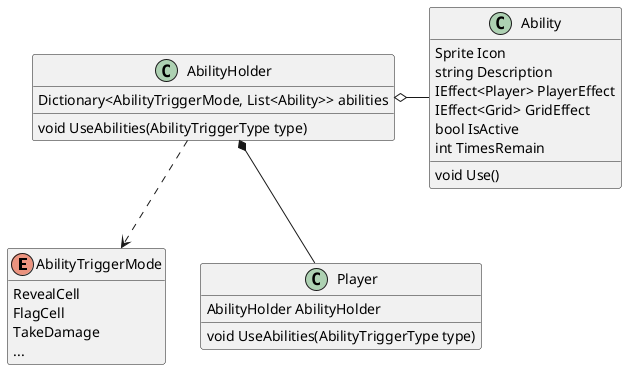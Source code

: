 @startuml
'https://plantuml.com/class-diagram

hide empty members

enum AbilityTriggerMode {
    RevealCell
    FlagCell
    TakeDamage
    ...
}

class AbilityHolder {
    Dictionary<AbilityTriggerMode, List<Ability>> abilities
    
    void UseAbilities(AbilityTriggerType type)
}

AbilityHolder ..> AbilityTriggerMode

class Ability {
    Sprite Icon
    string Description
    IEffect<Player> PlayerEffect
    IEffect<Grid> GridEffect
    bool IsActive
    int TimesRemain
    void Use()
}

AbilityHolder o- Ability

class Player {
    AbilityHolder AbilityHolder
    void UseAbilities(AbilityTriggerType type)
}
AbilityHolder *-- Player

@enduml